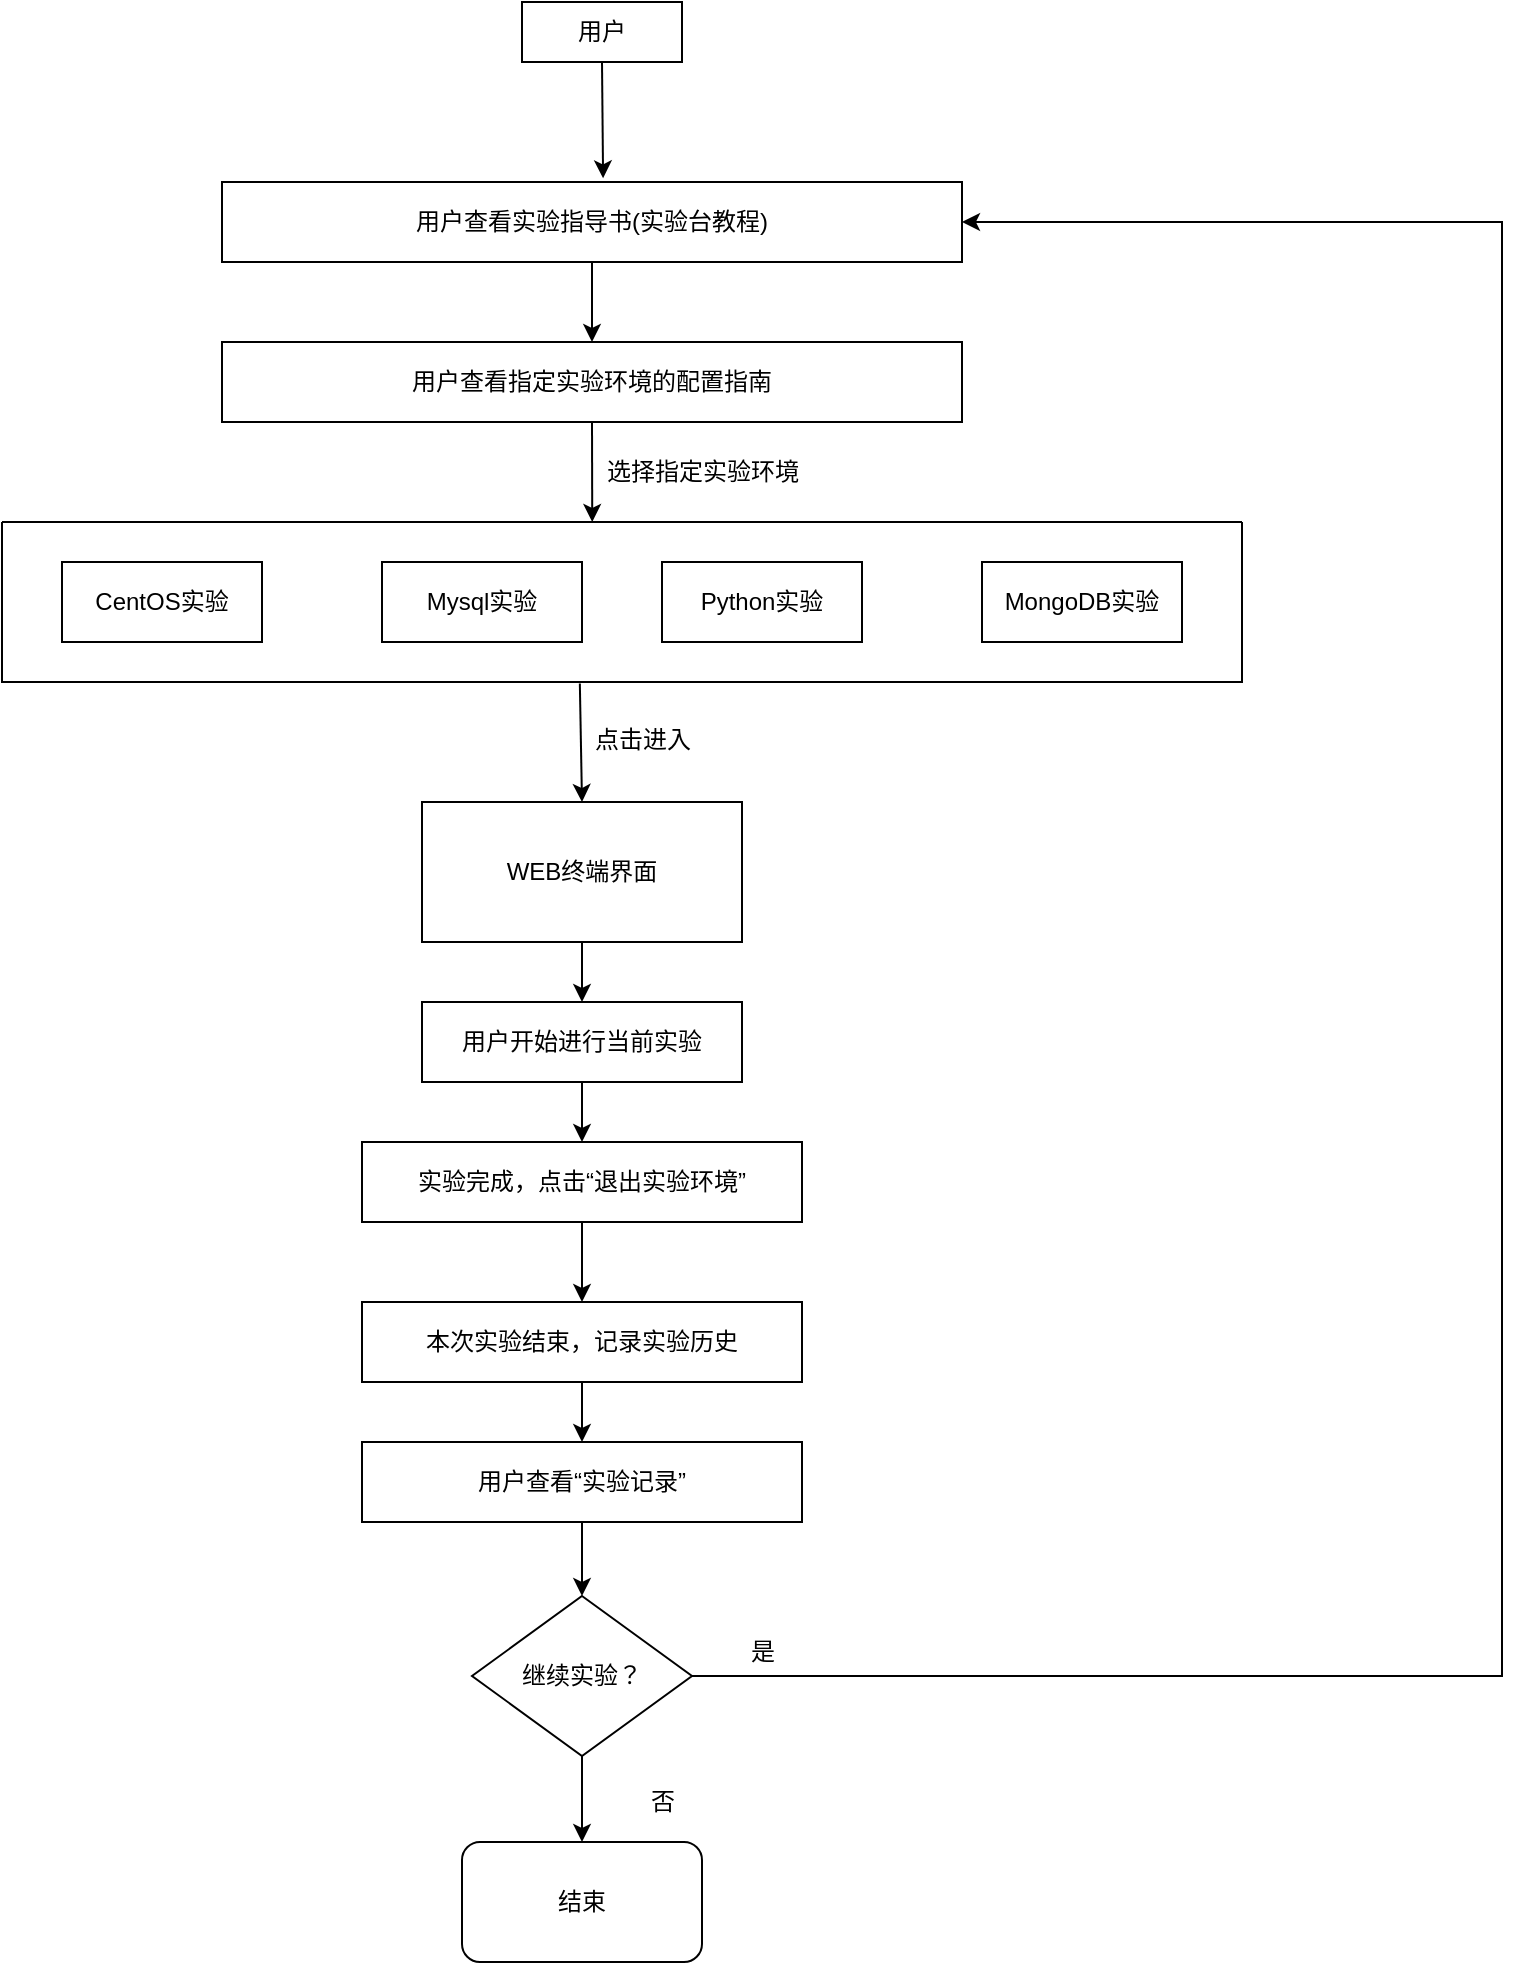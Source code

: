<mxfile version="21.1.4" type="github">
  <diagram name="第 1 页" id="iDBu9g9PRlwvheA5kxvF">
    <mxGraphModel dx="1526" dy="600" grid="1" gridSize="10" guides="1" tooltips="1" connect="1" arrows="1" fold="1" page="1" pageScale="1" pageWidth="1169" pageHeight="827" math="0" shadow="0">
      <root>
        <mxCell id="0" />
        <mxCell id="1" parent="0" />
        <mxCell id="VXXbkN8eZvHn7JUf34pw-2" value="用户" style="rounded=0;whiteSpace=wrap;html=1;" vertex="1" parent="1">
          <mxGeometry x="510" y="30" width="80" height="30" as="geometry" />
        </mxCell>
        <mxCell id="VXXbkN8eZvHn7JUf34pw-3" value="用户查看实验指导书(实验台教程)" style="rounded=0;whiteSpace=wrap;html=1;" vertex="1" parent="1">
          <mxGeometry x="360" y="120" width="370" height="40" as="geometry" />
        </mxCell>
        <mxCell id="VXXbkN8eZvHn7JUf34pw-4" value="用户查看指定实验环境的配置指南" style="rounded=0;whiteSpace=wrap;html=1;" vertex="1" parent="1">
          <mxGeometry x="360" y="200" width="370" height="40" as="geometry" />
        </mxCell>
        <mxCell id="VXXbkN8eZvHn7JUf34pw-6" value="CentOS实验" style="rounded=0;whiteSpace=wrap;html=1;" vertex="1" parent="1">
          <mxGeometry x="280" y="310" width="100" height="40" as="geometry" />
        </mxCell>
        <mxCell id="VXXbkN8eZvHn7JUf34pw-7" value="Mysql实验" style="rounded=0;whiteSpace=wrap;html=1;" vertex="1" parent="1">
          <mxGeometry x="440" y="310" width="100" height="40" as="geometry" />
        </mxCell>
        <mxCell id="VXXbkN8eZvHn7JUf34pw-8" value="Python实验" style="rounded=0;whiteSpace=wrap;html=1;" vertex="1" parent="1">
          <mxGeometry x="580" y="310" width="100" height="40" as="geometry" />
        </mxCell>
        <mxCell id="VXXbkN8eZvHn7JUf34pw-9" value="MongoDB实验" style="rounded=0;whiteSpace=wrap;html=1;" vertex="1" parent="1">
          <mxGeometry x="740" y="310" width="100" height="40" as="geometry" />
        </mxCell>
        <mxCell id="VXXbkN8eZvHn7JUf34pw-10" value="" style="swimlane;startSize=0;" vertex="1" parent="1">
          <mxGeometry x="250" y="290" width="620" height="80" as="geometry" />
        </mxCell>
        <mxCell id="VXXbkN8eZvHn7JUf34pw-11" value="WEB终端界面" style="rounded=0;whiteSpace=wrap;html=1;" vertex="1" parent="1">
          <mxGeometry x="460" y="430" width="160" height="70" as="geometry" />
        </mxCell>
        <mxCell id="VXXbkN8eZvHn7JUf34pw-12" value="用户开始进行当前实验" style="rounded=0;whiteSpace=wrap;html=1;" vertex="1" parent="1">
          <mxGeometry x="460" y="530" width="160" height="40" as="geometry" />
        </mxCell>
        <mxCell id="VXXbkN8eZvHn7JUf34pw-13" value="实验完成，点击“退出实验环境”" style="rounded=0;whiteSpace=wrap;html=1;" vertex="1" parent="1">
          <mxGeometry x="430" y="600" width="220" height="40" as="geometry" />
        </mxCell>
        <mxCell id="VXXbkN8eZvHn7JUf34pw-14" value="本次实验结束，记录实验历史" style="rounded=0;whiteSpace=wrap;html=1;" vertex="1" parent="1">
          <mxGeometry x="430" y="680" width="220" height="40" as="geometry" />
        </mxCell>
        <mxCell id="VXXbkN8eZvHn7JUf34pw-15" value="用户查看“实验记录”" style="rounded=0;whiteSpace=wrap;html=1;" vertex="1" parent="1">
          <mxGeometry x="430" y="750" width="220" height="40" as="geometry" />
        </mxCell>
        <mxCell id="VXXbkN8eZvHn7JUf34pw-16" value="继续实验？" style="rhombus;whiteSpace=wrap;html=1;" vertex="1" parent="1">
          <mxGeometry x="485" y="827" width="110" height="80" as="geometry" />
        </mxCell>
        <mxCell id="VXXbkN8eZvHn7JUf34pw-17" value="" style="endArrow=classic;html=1;rounded=0;exitX=1;exitY=0.5;exitDx=0;exitDy=0;entryX=1;entryY=0.5;entryDx=0;entryDy=0;" edge="1" parent="1" source="VXXbkN8eZvHn7JUf34pw-16" target="VXXbkN8eZvHn7JUf34pw-3">
          <mxGeometry width="50" height="50" relative="1" as="geometry">
            <mxPoint x="390" y="710" as="sourcePoint" />
            <mxPoint x="440" y="660" as="targetPoint" />
            <Array as="points">
              <mxPoint x="1000" y="867" />
              <mxPoint x="1000" y="140" />
            </Array>
          </mxGeometry>
        </mxCell>
        <mxCell id="VXXbkN8eZvHn7JUf34pw-18" value="是" style="text;html=1;align=center;verticalAlign=middle;resizable=0;points=[];autosize=1;strokeColor=none;fillColor=none;" vertex="1" parent="1">
          <mxGeometry x="610" y="840" width="40" height="30" as="geometry" />
        </mxCell>
        <mxCell id="VXXbkN8eZvHn7JUf34pw-20" value="结束" style="rounded=1;whiteSpace=wrap;html=1;" vertex="1" parent="1">
          <mxGeometry x="480" y="950" width="120" height="60" as="geometry" />
        </mxCell>
        <mxCell id="VXXbkN8eZvHn7JUf34pw-21" value="" style="endArrow=classic;html=1;rounded=0;entryX=0.5;entryY=0;entryDx=0;entryDy=0;exitX=0.5;exitY=1;exitDx=0;exitDy=0;" edge="1" parent="1" source="VXXbkN8eZvHn7JUf34pw-16" target="VXXbkN8eZvHn7JUf34pw-20">
          <mxGeometry width="50" height="50" relative="1" as="geometry">
            <mxPoint x="390" y="710" as="sourcePoint" />
            <mxPoint x="440" y="660" as="targetPoint" />
          </mxGeometry>
        </mxCell>
        <mxCell id="VXXbkN8eZvHn7JUf34pw-22" value="否" style="text;html=1;align=center;verticalAlign=middle;resizable=0;points=[];autosize=1;strokeColor=none;fillColor=none;" vertex="1" parent="1">
          <mxGeometry x="560" y="915" width="40" height="30" as="geometry" />
        </mxCell>
        <mxCell id="VXXbkN8eZvHn7JUf34pw-23" value="" style="endArrow=classic;html=1;rounded=0;exitX=0.5;exitY=1;exitDx=0;exitDy=0;entryX=0.515;entryY=-0.046;entryDx=0;entryDy=0;entryPerimeter=0;" edge="1" parent="1" source="VXXbkN8eZvHn7JUf34pw-2" target="VXXbkN8eZvHn7JUf34pw-3">
          <mxGeometry width="50" height="50" relative="1" as="geometry">
            <mxPoint x="390" y="360" as="sourcePoint" />
            <mxPoint x="440" y="310" as="targetPoint" />
          </mxGeometry>
        </mxCell>
        <mxCell id="VXXbkN8eZvHn7JUf34pw-24" value="" style="endArrow=classic;html=1;rounded=0;exitX=0.5;exitY=1;exitDx=0;exitDy=0;entryX=0.5;entryY=0;entryDx=0;entryDy=0;" edge="1" parent="1" source="VXXbkN8eZvHn7JUf34pw-3" target="VXXbkN8eZvHn7JUf34pw-4">
          <mxGeometry width="50" height="50" relative="1" as="geometry">
            <mxPoint x="390" y="430" as="sourcePoint" />
            <mxPoint x="440" y="380" as="targetPoint" />
          </mxGeometry>
        </mxCell>
        <mxCell id="VXXbkN8eZvHn7JUf34pw-25" value="" style="endArrow=classic;html=1;rounded=0;exitX=0.5;exitY=1;exitDx=0;exitDy=0;entryX=0.476;entryY=0;entryDx=0;entryDy=0;entryPerimeter=0;" edge="1" parent="1" source="VXXbkN8eZvHn7JUf34pw-4" target="VXXbkN8eZvHn7JUf34pw-10">
          <mxGeometry width="50" height="50" relative="1" as="geometry">
            <mxPoint x="390" y="430" as="sourcePoint" />
            <mxPoint x="440" y="380" as="targetPoint" />
          </mxGeometry>
        </mxCell>
        <mxCell id="VXXbkN8eZvHn7JUf34pw-26" value="选择指定实验环境" style="text;html=1;align=center;verticalAlign=middle;resizable=0;points=[];autosize=1;strokeColor=none;fillColor=none;" vertex="1" parent="1">
          <mxGeometry x="540" y="250" width="120" height="30" as="geometry" />
        </mxCell>
        <mxCell id="VXXbkN8eZvHn7JUf34pw-27" value="" style="endArrow=classic;html=1;rounded=0;exitX=0.466;exitY=1.01;exitDx=0;exitDy=0;exitPerimeter=0;entryX=0.5;entryY=0;entryDx=0;entryDy=0;" edge="1" parent="1" source="VXXbkN8eZvHn7JUf34pw-10" target="VXXbkN8eZvHn7JUf34pw-11">
          <mxGeometry width="50" height="50" relative="1" as="geometry">
            <mxPoint x="390" y="570" as="sourcePoint" />
            <mxPoint x="440" y="520" as="targetPoint" />
          </mxGeometry>
        </mxCell>
        <mxCell id="VXXbkN8eZvHn7JUf34pw-28" value="点击进入" style="text;html=1;align=center;verticalAlign=middle;resizable=0;points=[];autosize=1;strokeColor=none;fillColor=none;" vertex="1" parent="1">
          <mxGeometry x="535" y="384" width="70" height="30" as="geometry" />
        </mxCell>
        <mxCell id="VXXbkN8eZvHn7JUf34pw-29" value="" style="endArrow=classic;html=1;rounded=0;exitX=0.5;exitY=1;exitDx=0;exitDy=0;entryX=0.5;entryY=0;entryDx=0;entryDy=0;" edge="1" parent="1" source="VXXbkN8eZvHn7JUf34pw-11" target="VXXbkN8eZvHn7JUf34pw-12">
          <mxGeometry width="50" height="50" relative="1" as="geometry">
            <mxPoint x="440" y="530" as="sourcePoint" />
            <mxPoint x="490" y="480" as="targetPoint" />
          </mxGeometry>
        </mxCell>
        <mxCell id="VXXbkN8eZvHn7JUf34pw-30" value="" style="endArrow=classic;html=1;rounded=0;entryX=0.5;entryY=0;entryDx=0;entryDy=0;exitX=0.5;exitY=1;exitDx=0;exitDy=0;" edge="1" parent="1" source="VXXbkN8eZvHn7JUf34pw-12" target="VXXbkN8eZvHn7JUf34pw-13">
          <mxGeometry width="50" height="50" relative="1" as="geometry">
            <mxPoint x="440" y="530" as="sourcePoint" />
            <mxPoint x="490" y="480" as="targetPoint" />
          </mxGeometry>
        </mxCell>
        <mxCell id="VXXbkN8eZvHn7JUf34pw-31" value="" style="endArrow=classic;html=1;rounded=0;exitX=0.5;exitY=1;exitDx=0;exitDy=0;" edge="1" parent="1" source="VXXbkN8eZvHn7JUf34pw-13" target="VXXbkN8eZvHn7JUf34pw-14">
          <mxGeometry width="50" height="50" relative="1" as="geometry">
            <mxPoint x="440" y="630" as="sourcePoint" />
            <mxPoint x="490" y="580" as="targetPoint" />
          </mxGeometry>
        </mxCell>
        <mxCell id="VXXbkN8eZvHn7JUf34pw-32" value="" style="endArrow=classic;html=1;rounded=0;exitX=0.5;exitY=1;exitDx=0;exitDy=0;entryX=0.5;entryY=0;entryDx=0;entryDy=0;" edge="1" parent="1" source="VXXbkN8eZvHn7JUf34pw-14" target="VXXbkN8eZvHn7JUf34pw-15">
          <mxGeometry width="50" height="50" relative="1" as="geometry">
            <mxPoint x="440" y="680" as="sourcePoint" />
            <mxPoint x="490" y="630" as="targetPoint" />
          </mxGeometry>
        </mxCell>
        <mxCell id="VXXbkN8eZvHn7JUf34pw-33" value="" style="endArrow=classic;html=1;rounded=0;exitX=0.5;exitY=1;exitDx=0;exitDy=0;entryX=0.5;entryY=0;entryDx=0;entryDy=0;" edge="1" parent="1" source="VXXbkN8eZvHn7JUf34pw-15" target="VXXbkN8eZvHn7JUf34pw-16">
          <mxGeometry width="50" height="50" relative="1" as="geometry">
            <mxPoint x="440" y="830" as="sourcePoint" />
            <mxPoint x="490" y="780" as="targetPoint" />
          </mxGeometry>
        </mxCell>
      </root>
    </mxGraphModel>
  </diagram>
</mxfile>

